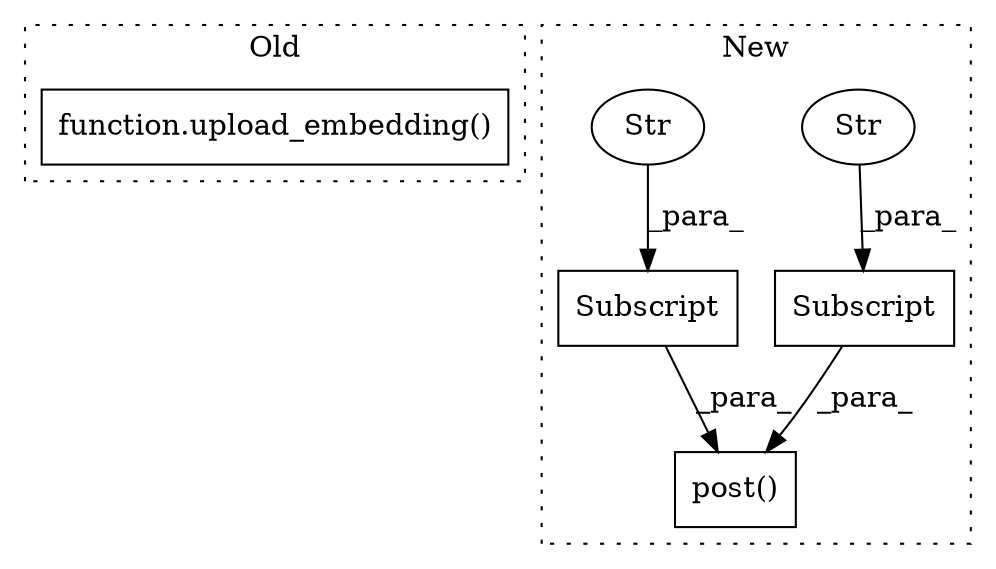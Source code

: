 digraph G {
subgraph cluster0 {
1 [label="function.upload_embedding()" a="75" s="1846,1874" l="17,1" shape="box"];
label = "Old";
style="dotted";
}
subgraph cluster1 {
2 [label="Subscript" a="63" s="1960,0" l="20,0" shape="box"];
3 [label="post()" a="75" s="1896,1993" l="38,1" shape="box"];
4 [label="Str" a="66" s="1972" l="7" shape="ellipse"];
5 [label="Subscript" a="63" s="1934,0" l="24,0" shape="box"];
6 [label="Str" a="66" s="1946" l="11" shape="ellipse"];
label = "New";
style="dotted";
}
2 -> 3 [label="_para_"];
4 -> 2 [label="_para_"];
5 -> 3 [label="_para_"];
6 -> 5 [label="_para_"];
}